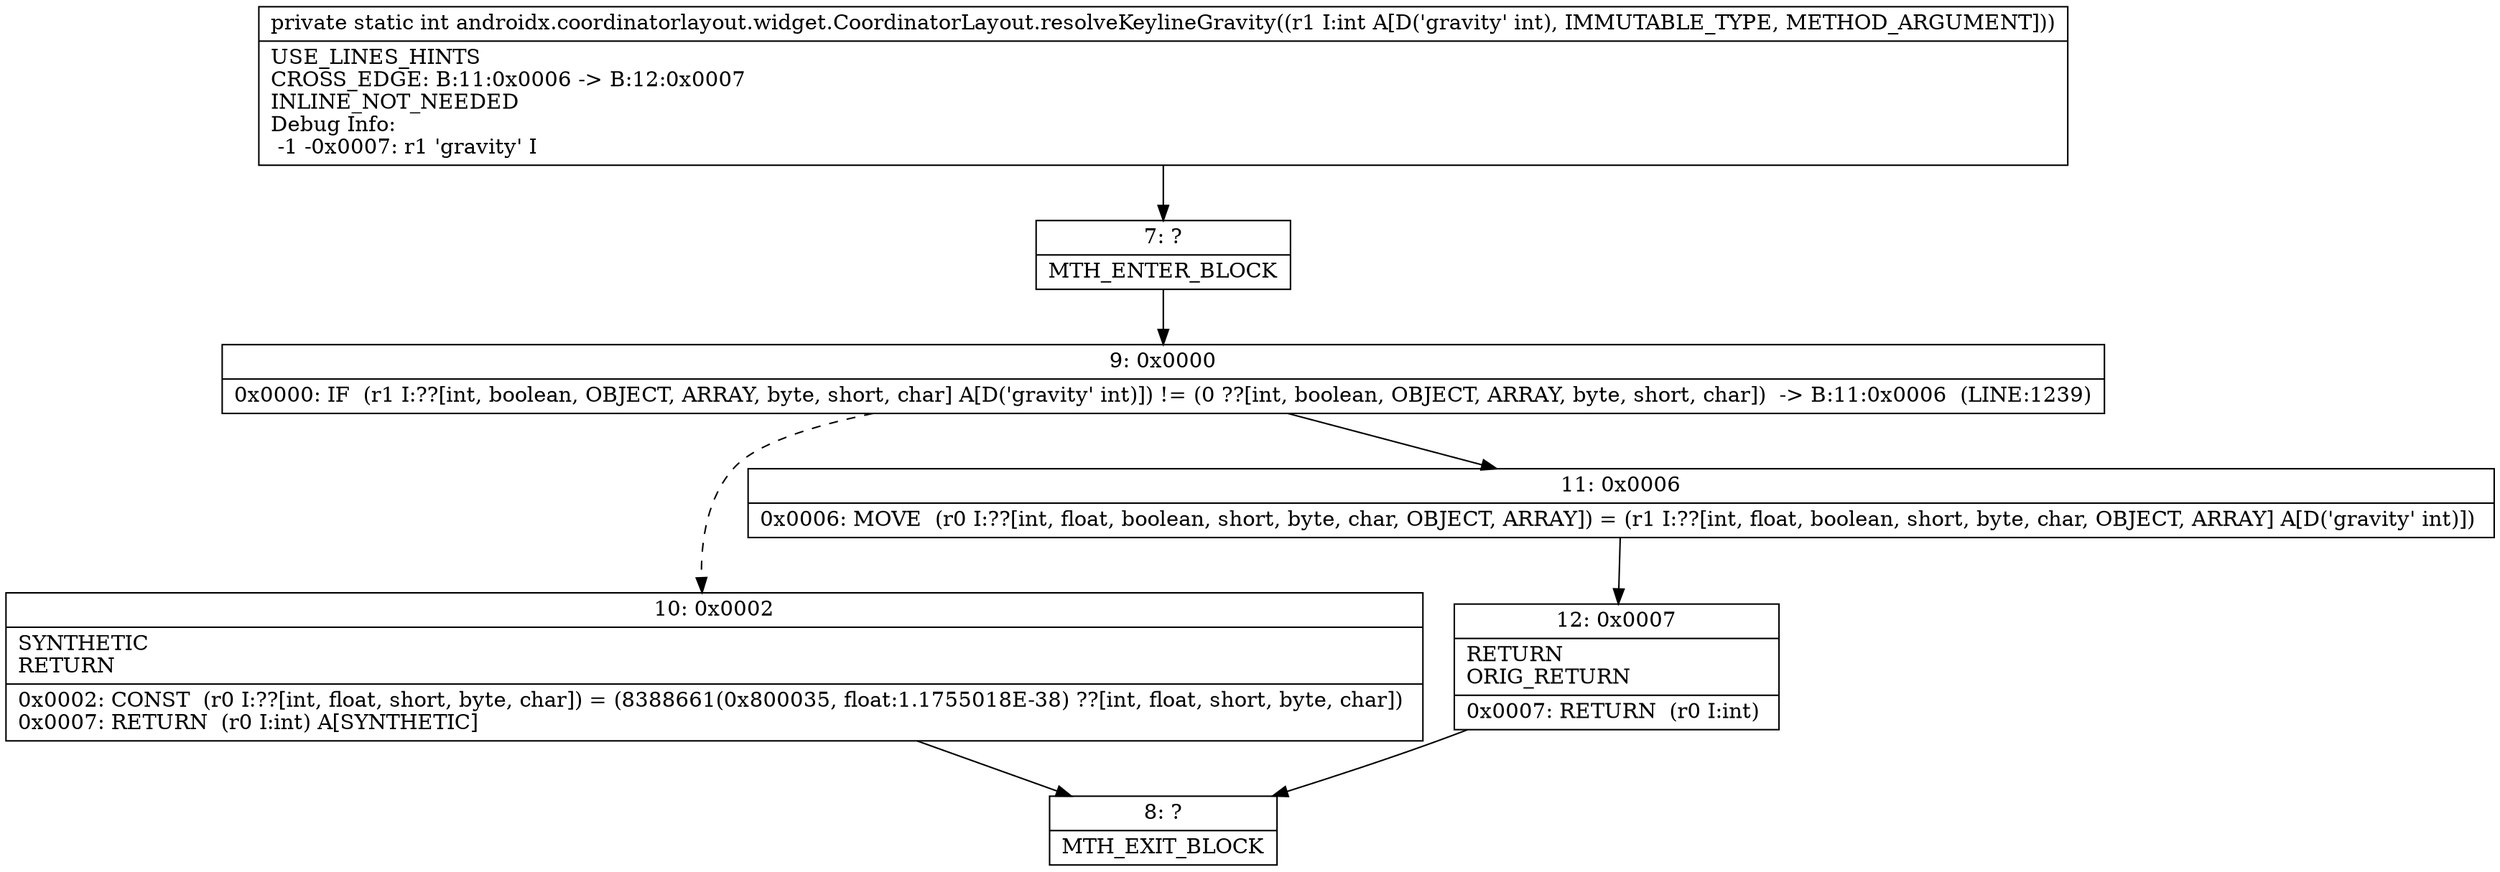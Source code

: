 digraph "CFG forandroidx.coordinatorlayout.widget.CoordinatorLayout.resolveKeylineGravity(I)I" {
Node_7 [shape=record,label="{7\:\ ?|MTH_ENTER_BLOCK\l}"];
Node_9 [shape=record,label="{9\:\ 0x0000|0x0000: IF  (r1 I:??[int, boolean, OBJECT, ARRAY, byte, short, char] A[D('gravity' int)]) != (0 ??[int, boolean, OBJECT, ARRAY, byte, short, char])  \-\> B:11:0x0006  (LINE:1239)\l}"];
Node_10 [shape=record,label="{10\:\ 0x0002|SYNTHETIC\lRETURN\l|0x0002: CONST  (r0 I:??[int, float, short, byte, char]) = (8388661(0x800035, float:1.1755018E\-38) ??[int, float, short, byte, char]) \l0x0007: RETURN  (r0 I:int) A[SYNTHETIC]\l}"];
Node_8 [shape=record,label="{8\:\ ?|MTH_EXIT_BLOCK\l}"];
Node_11 [shape=record,label="{11\:\ 0x0006|0x0006: MOVE  (r0 I:??[int, float, boolean, short, byte, char, OBJECT, ARRAY]) = (r1 I:??[int, float, boolean, short, byte, char, OBJECT, ARRAY] A[D('gravity' int)]) \l}"];
Node_12 [shape=record,label="{12\:\ 0x0007|RETURN\lORIG_RETURN\l|0x0007: RETURN  (r0 I:int) \l}"];
MethodNode[shape=record,label="{private static int androidx.coordinatorlayout.widget.CoordinatorLayout.resolveKeylineGravity((r1 I:int A[D('gravity' int), IMMUTABLE_TYPE, METHOD_ARGUMENT]))  | USE_LINES_HINTS\lCROSS_EDGE: B:11:0x0006 \-\> B:12:0x0007\lINLINE_NOT_NEEDED\lDebug Info:\l  \-1 \-0x0007: r1 'gravity' I\l}"];
MethodNode -> Node_7;Node_7 -> Node_9;
Node_9 -> Node_10[style=dashed];
Node_9 -> Node_11;
Node_10 -> Node_8;
Node_11 -> Node_12;
Node_12 -> Node_8;
}

